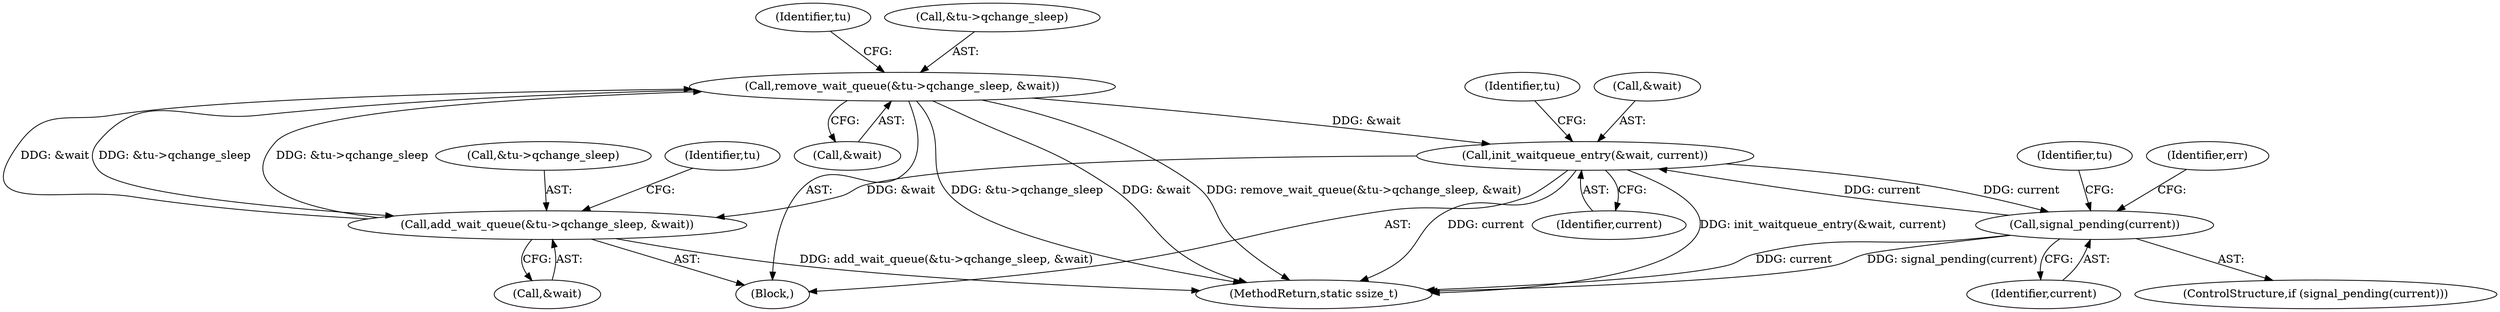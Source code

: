 digraph "0_linux_d11662f4f798b50d8c8743f433842c3e40fe3378@API" {
"1000195" [label="(Call,remove_wait_queue(&tu->qchange_sleep, &wait))"];
"1000177" [label="(Call,add_wait_queue(&tu->qchange_sleep, &wait))"];
"1000195" [label="(Call,remove_wait_queue(&tu->qchange_sleep, &wait))"];
"1000173" [label="(Call,init_waitqueue_entry(&wait, current))"];
"1000213" [label="(Call,signal_pending(current))"];
"1000178" [label="(Call,&tu->qchange_sleep)"];
"1000200" [label="(Call,&wait)"];
"1000177" [label="(Call,add_wait_queue(&tu->qchange_sleep, &wait))"];
"1000213" [label="(Call,signal_pending(current))"];
"1000319" [label="(MethodReturn,static ssize_t)"];
"1000195" [label="(Call,remove_wait_queue(&tu->qchange_sleep, &wait))"];
"1000182" [label="(Call,&wait)"];
"1000176" [label="(Identifier,current)"];
"1000212" [label="(ControlStructure,if (signal_pending(current)))"];
"1000149" [label="(Identifier,tu)"];
"1000187" [label="(Identifier,tu)"];
"1000151" [label="(Block,)"];
"1000214" [label="(Identifier,current)"];
"1000204" [label="(Identifier,tu)"];
"1000173" [label="(Call,init_waitqueue_entry(&wait, current))"];
"1000217" [label="(Identifier,err)"];
"1000180" [label="(Identifier,tu)"];
"1000174" [label="(Call,&wait)"];
"1000196" [label="(Call,&tu->qchange_sleep)"];
"1000195" -> "1000151"  [label="AST: "];
"1000195" -> "1000200"  [label="CFG: "];
"1000196" -> "1000195"  [label="AST: "];
"1000200" -> "1000195"  [label="AST: "];
"1000204" -> "1000195"  [label="CFG: "];
"1000195" -> "1000319"  [label="DDG: &wait"];
"1000195" -> "1000319"  [label="DDG: remove_wait_queue(&tu->qchange_sleep, &wait)"];
"1000195" -> "1000319"  [label="DDG: &tu->qchange_sleep"];
"1000195" -> "1000173"  [label="DDG: &wait"];
"1000195" -> "1000177"  [label="DDG: &tu->qchange_sleep"];
"1000177" -> "1000195"  [label="DDG: &tu->qchange_sleep"];
"1000177" -> "1000195"  [label="DDG: &wait"];
"1000177" -> "1000151"  [label="AST: "];
"1000177" -> "1000182"  [label="CFG: "];
"1000178" -> "1000177"  [label="AST: "];
"1000182" -> "1000177"  [label="AST: "];
"1000187" -> "1000177"  [label="CFG: "];
"1000177" -> "1000319"  [label="DDG: add_wait_queue(&tu->qchange_sleep, &wait)"];
"1000173" -> "1000177"  [label="DDG: &wait"];
"1000173" -> "1000151"  [label="AST: "];
"1000173" -> "1000176"  [label="CFG: "];
"1000174" -> "1000173"  [label="AST: "];
"1000176" -> "1000173"  [label="AST: "];
"1000180" -> "1000173"  [label="CFG: "];
"1000173" -> "1000319"  [label="DDG: current"];
"1000173" -> "1000319"  [label="DDG: init_waitqueue_entry(&wait, current)"];
"1000213" -> "1000173"  [label="DDG: current"];
"1000173" -> "1000213"  [label="DDG: current"];
"1000213" -> "1000212"  [label="AST: "];
"1000213" -> "1000214"  [label="CFG: "];
"1000214" -> "1000213"  [label="AST: "];
"1000149" -> "1000213"  [label="CFG: "];
"1000217" -> "1000213"  [label="CFG: "];
"1000213" -> "1000319"  [label="DDG: current"];
"1000213" -> "1000319"  [label="DDG: signal_pending(current)"];
}
